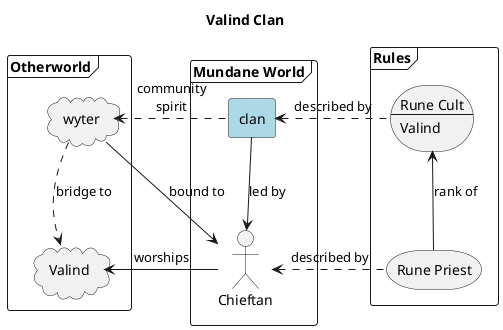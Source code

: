 @startuml
skinparam componentstyle rectangle



title Valind Clan

frame Rules {

storage cult [
Rune Cult
---
Valind
]

storage "Rune Priest" as rank


}

frame "Mundane World" {
actor "Chieftan" as chief

component clan  #lightblue
}

frame Otherworld {

cloud wyter

cloud "Valind" as deity

}

clan--> chief: led by


wyter <. clan: community\nspirit

wyter ..> deity: bridge to



deity <- chief: worships


wyter --> chief : bound to

clan <. cult: described by

chief <. rank: described by

cult <-- rank: rank of

@enduml












@startuml
skinparam componentstyle rectangle




title Asrelian Great Temple 

frame Rules {

storage cult [
Rune Cult
---
Asrelia
]

storage subcult [
Subordinate Cult
---
Aleshmara
]

cult <-- subcult: part of

}

frame "Mundane World" {

component clan #lightblue [
Great Temple
---
Asrelia
]



actor "High\nPriestess" as chief

actor "Specialist\nPriestess" as godtalker

component "Shrine" as shrine
}

frame Otherworld {

cloud "Otherworld\nHome" as home


cloud wyter

cloud "Major\nDeity" as deity

cloud "Minor\nDeity" as minor

}

clan--> chief: led by


wyter <. clan: community\nspirit

wyter ..> home: bridge to



deity <- chief: worships


wyter --> chief : bound to

clan--> shrine : contains


deity <-- godtalker : worships

minor <- godtalker : worships

home <.. minor : lives at

home <. deity: owns

shrine <-- godtalker : tends

chief <-- godtalker : reports to


clan <. cult : described by
shrine <. subcult : described by

@enduml













@startuml
skinparam componentstyle rectangle



title Orlanth Thunderous Clan


frame "Mundane World" {

component "Clan" as clan #lightblue

component "Storm\nTemple" as cult1 

component "Earth\nTemple" as cult2 


clan --> cult1 : has
clan --> cult2 : has


actor "Chieftan" as chief


component "Shrine" as shrine

}

frame Otherworld {

cloud "Otherworld\nHome" as home


cloud wyter

cloud "Orlanth" as deity

cloud "Ernalda" as minor

}

deity .> minor : married to

clan--> chief: led by


wyter <. clan: community spirit

home<. wyter: bridge to




wyter --> chief : bound to

cult1 -> shrine : share
shrine <- cult2 : share



home <.. minor : lives at

home <.. deity:  lives at

frame Rules {

storage  subcult1 [
Subcult
---
Orlanth
Thunderous
]


storage runecult2 [
Rune Cult
---
Ernalda
]


storage "Chief Priest" as cp

subcult1 <-> runecult2: cult association

storage runecult [
Rune Cult
---
Orlanth
]


subcult1 --> runecult : variant of

cp --> runecult: rank of

}
cult1 ..> subcult1 
cult2 ..> runecult2

chief ..> cp 

@enduml